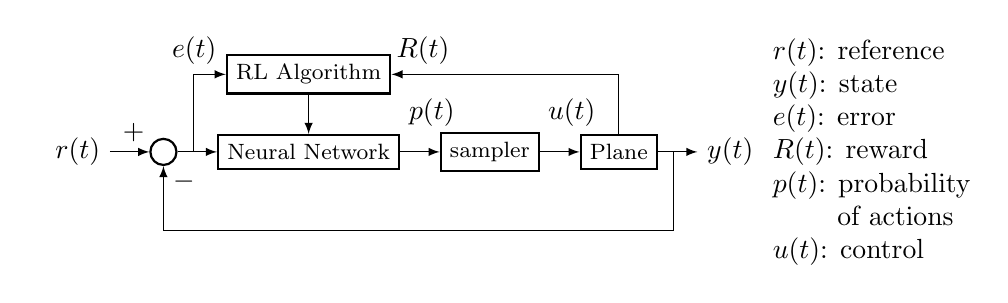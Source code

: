 %%% ==================== RLC_architecture ====================
% The figure of Reinforcement Learning policy architecture.
% Author: Wu, Po Hsun
% Date: May 28, 2022
%
\tikzstyle{circlenode}=[circle, draw=black, thick, minimum size=1mm]
\tikzstyle{squarednode}=[rectangle, draw=black, thick, minimum size=0mm, font=\footnotesize]

\begin{tikzpicture}[
    ->, >={latex},
    node distance=0.5cm,
    every state/.style={thick}
    ]
    % ---------- Nodes ----------
    \node[]             (input)                                 {$r(t)$};
    \node[circlenode]   (sum)           [right=of input]        {};
    \node[squarednode]  (policy)        [right=of sum]          {Neural Network};
    \node[squarednode]  (sampler)       [right=of policy]       {sampler};
    \node[squarednode]  (plane)         [right=of sampler]      {Plane};
    \node[]             (output)        [right=of plane]        {$y(t)$};
    \node[squarednode]  (RL_algorithm)  [above=of policy]       {RL Algorithm};

    % ---------- Lines ----------
    \draw[] (input.east) -- (sum.west);
    \draw[] (sum.east) -- (policy.west);
    \draw[] (policy.east) -- (sampler.west);
    \draw[] (sampler.east) -- (plane.west);
    \draw[] ($(plane.east)+(0.2,0)$) -- ++(0,-1) -| ($(sum.south)$);
    \draw[] (plane.east) -- (output.west);

    \draw[] (RL_algorithm.south) -- (policy.north);
    \draw[] (plane.north) |- (RL_algorithm.east);
    \draw[] ($(sum.east)+(0.2,0)$) |- (RL_algorithm.west);

    % ---------- Symbols ----------
    \node[right] at ($(sum.south)+(0,-0.2)$)            {$-$};
    \node[above] at ($(sum.west)+(-0.2,0)$)             {$+$};
    \node[above] at ($(RL_algorithm.east)+(0.4,0)$)     {$R(t)$};
    \node[above] at ($(RL_algorithm.west)+(-0.4,0)$)    {$e(t)$};
    \node[above] at ($(policy.east)+(0.4,0.2)$)           {$p(t)$};
    \node[above] at ($(sampler.east)+(0.4,0.2)$)          {$u(t)$};

    % ---------- Legend ----------
    \node[right, align=left] at (output.east) {
        $r(t)$: reference \\
        $y(t)$: state \\
        $e(t)$: error \\
        $R(t)$: reward \\
        $p(t)$: probability \\ \hspace{2em} of actions \\
        $u(t)$: control
    };

\end{tikzpicture}